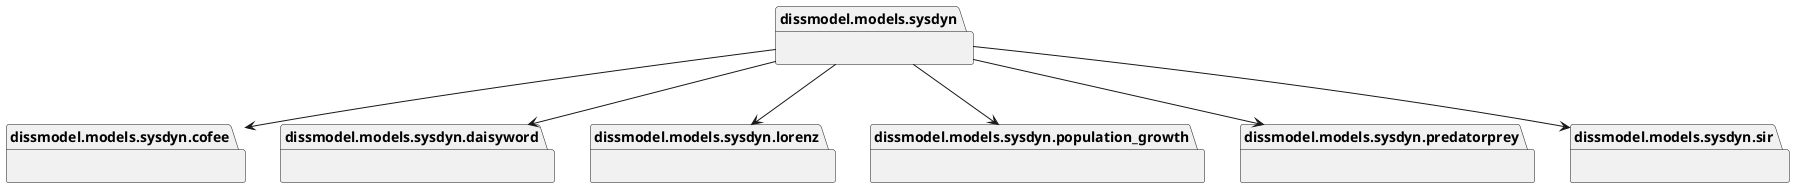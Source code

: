 @startuml packages_SysDynModels
set namespaceSeparator none
package "dissmodel.models.sysdyn" as dissmodel.models.sysdyn {
}
package "dissmodel.models.sysdyn.cofee" as dissmodel.models.sysdyn.cofee {
}
package "dissmodel.models.sysdyn.daisyword" as dissmodel.models.sysdyn.daisyword {
}
package "dissmodel.models.sysdyn.lorenz" as dissmodel.models.sysdyn.lorenz {
}
package "dissmodel.models.sysdyn.population_growth" as dissmodel.models.sysdyn.population_growth {
}
package "dissmodel.models.sysdyn.predatorprey" as dissmodel.models.sysdyn.predatorprey {
}
package "dissmodel.models.sysdyn.sir" as dissmodel.models.sysdyn.sir {
}
dissmodel.models.sysdyn --> dissmodel.models.sysdyn.cofee
dissmodel.models.sysdyn --> dissmodel.models.sysdyn.daisyword
dissmodel.models.sysdyn --> dissmodel.models.sysdyn.lorenz
dissmodel.models.sysdyn --> dissmodel.models.sysdyn.population_growth
dissmodel.models.sysdyn --> dissmodel.models.sysdyn.predatorprey
dissmodel.models.sysdyn --> dissmodel.models.sysdyn.sir
@enduml
